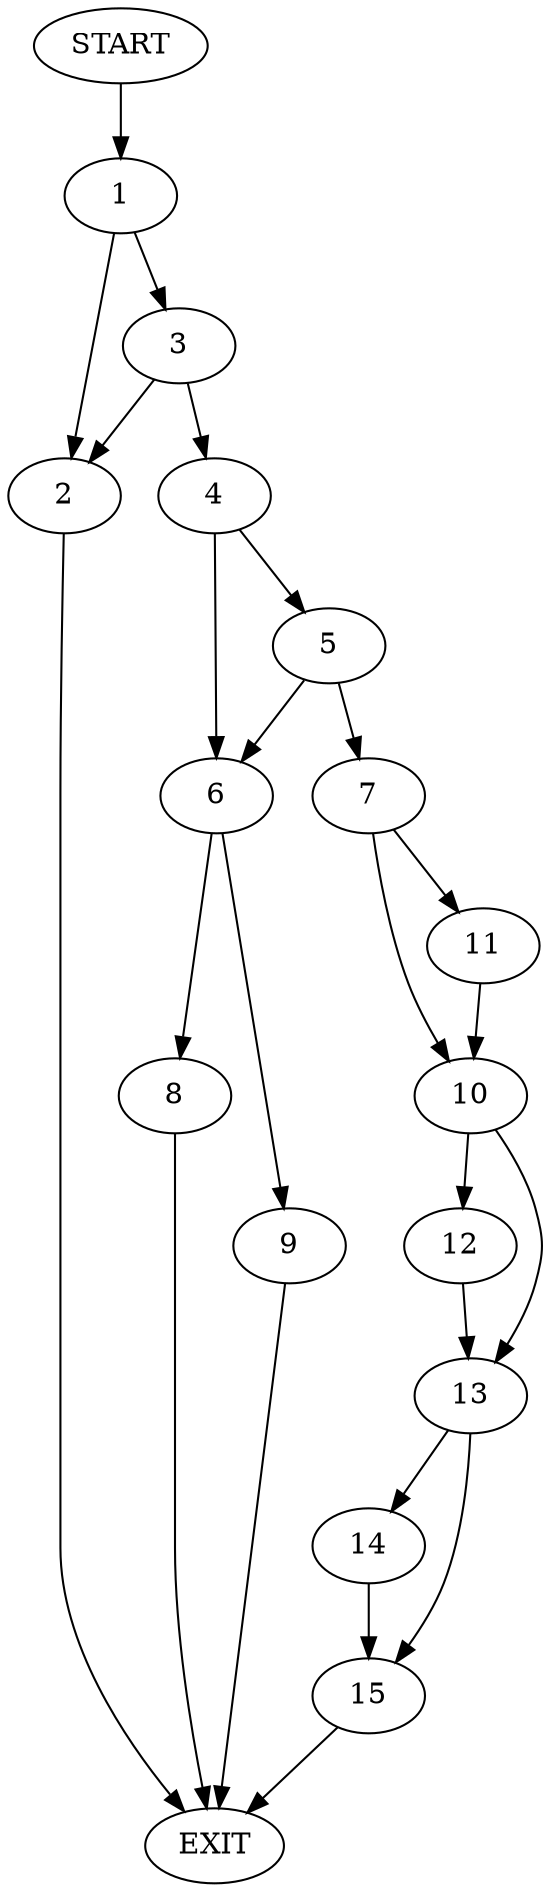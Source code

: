 digraph {
0 [label="START"]
16 [label="EXIT"]
0 -> 1
1 -> 2
1 -> 3
3 -> 4
3 -> 2
2 -> 16
4 -> 5
4 -> 6
5 -> 6
5 -> 7
6 -> 8
6 -> 9
7 -> 10
7 -> 11
8 -> 16
9 -> 16
11 -> 10
10 -> 12
10 -> 13
12 -> 13
13 -> 14
13 -> 15
15 -> 16
14 -> 15
}
